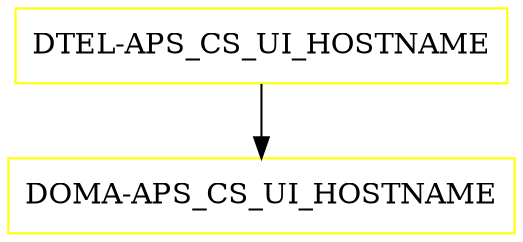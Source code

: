 digraph G {
  "DTEL-APS_CS_UI_HOSTNAME" [shape=box,color=yellow];
  "DOMA-APS_CS_UI_HOSTNAME" [shape=box,color=yellow,URL="./DOMA_APS_CS_UI_HOSTNAME.html"];
  "DTEL-APS_CS_UI_HOSTNAME" -> "DOMA-APS_CS_UI_HOSTNAME";
}
